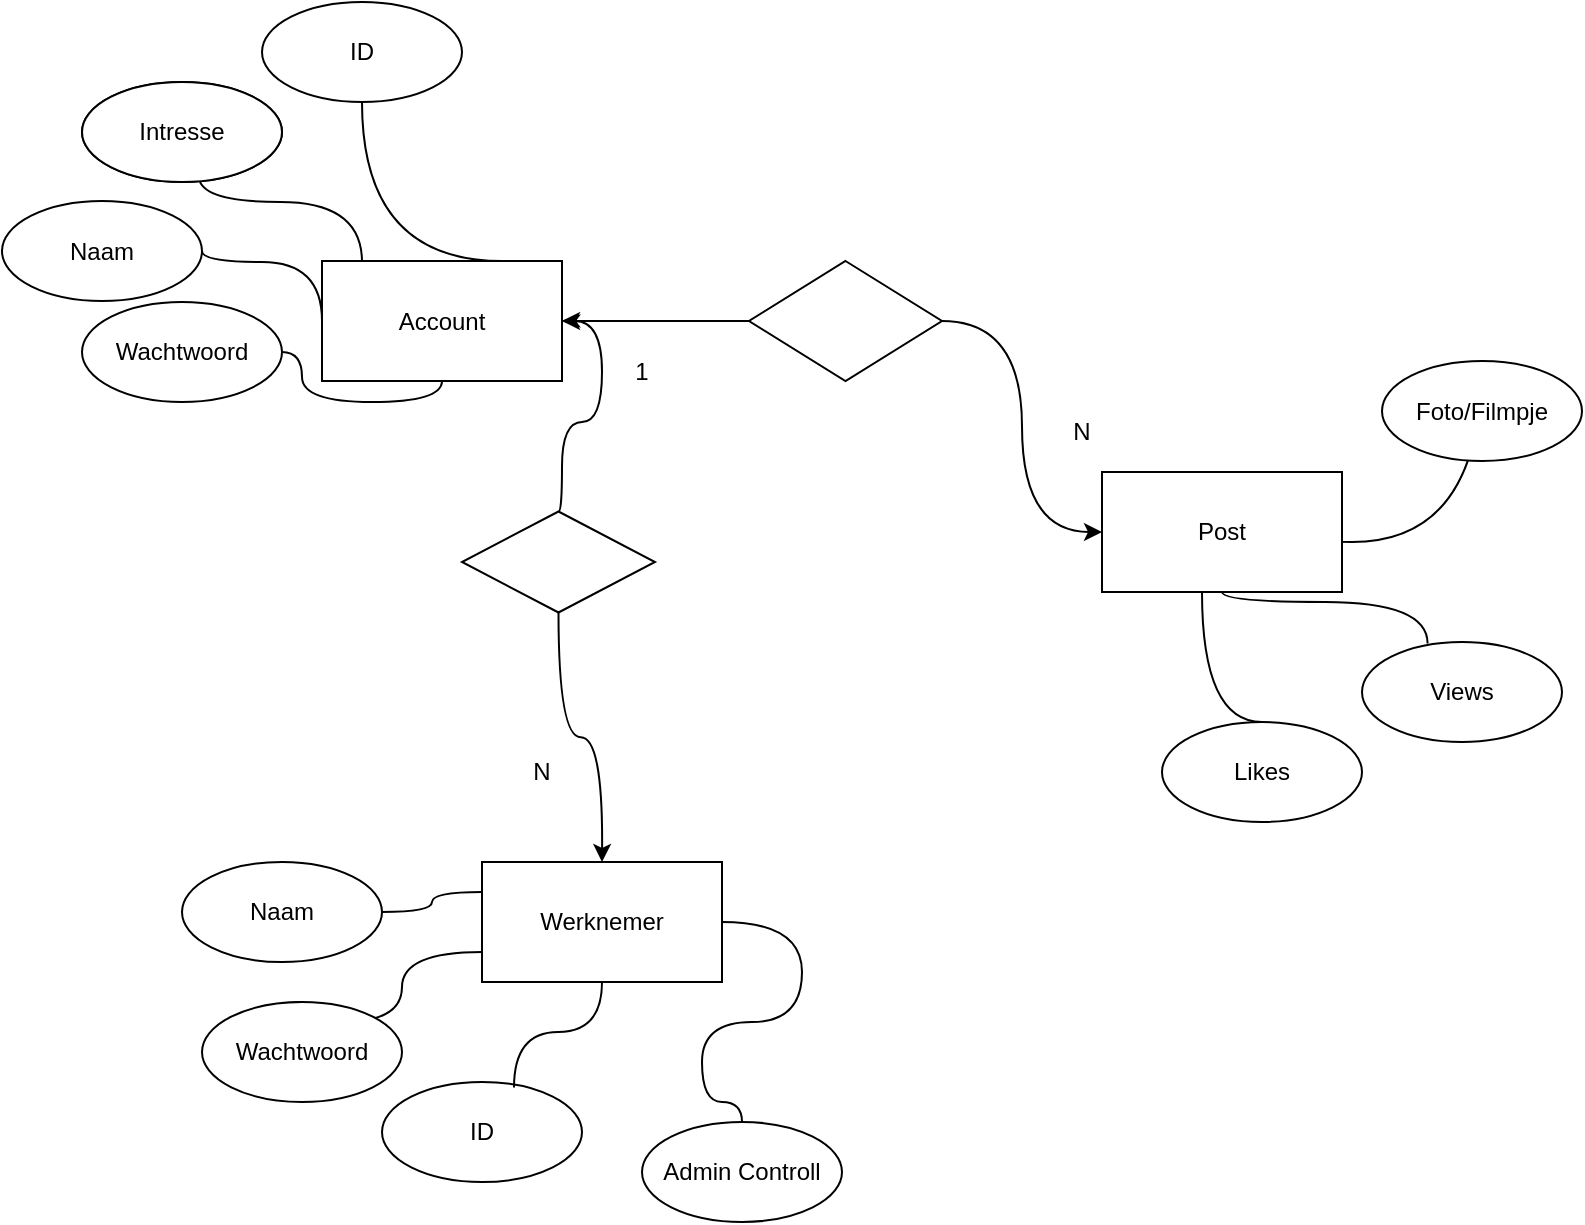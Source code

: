 <mxfile version="26.1.3">
  <diagram name="Pagina-1" id="JLFO6V8GUD1piHR5XmVT">
    <mxGraphModel dx="1050" dy="557" grid="1" gridSize="10" guides="1" tooltips="1" connect="1" arrows="1" fold="1" page="1" pageScale="1" pageWidth="827" pageHeight="1169" math="0" shadow="0">
      <root>
        <mxCell id="0" />
        <mxCell id="1" parent="0" />
        <mxCell id="ke0FNOfGhZfMkv4-o5aK-37" style="edgeStyle=orthogonalEdgeStyle;rounded=0;orthogonalLoop=1;jettySize=auto;html=1;entryX=0.5;entryY=0;entryDx=0;entryDy=0;curved=1;endArrow=none;startFill=0;exitX=0.5;exitY=0;exitDx=0;exitDy=0;" parent="1" source="ke0FNOfGhZfMkv4-o5aK-2" target="ke0FNOfGhZfMkv4-o5aK-36" edge="1">
          <mxGeometry relative="1" as="geometry">
            <Array as="points">
              <mxPoint x="620" y="280" />
              <mxPoint x="750" y="280" />
            </Array>
          </mxGeometry>
        </mxCell>
        <mxCell id="ke0FNOfGhZfMkv4-o5aK-39" style="edgeStyle=orthogonalEdgeStyle;rounded=0;orthogonalLoop=1;jettySize=auto;html=1;curved=1;endArrow=none;startFill=0;entryX=0.328;entryY=0.016;entryDx=0;entryDy=0;entryPerimeter=0;" parent="1" source="ke0FNOfGhZfMkv4-o5aK-2" target="ke0FNOfGhZfMkv4-o5aK-38" edge="1">
          <mxGeometry relative="1" as="geometry">
            <Array as="points">
              <mxPoint x="620" y="310" />
              <mxPoint x="723" y="310" />
            </Array>
          </mxGeometry>
        </mxCell>
        <mxCell id="ke0FNOfGhZfMkv4-o5aK-2" value="Post" style="rounded=0;whiteSpace=wrap;html=1;" parent="1" vertex="1">
          <mxGeometry x="560" y="245" width="120" height="60" as="geometry" />
        </mxCell>
        <mxCell id="ke0FNOfGhZfMkv4-o5aK-3" value="Informatie" style="ellipse;whiteSpace=wrap;html=1;" parent="1" vertex="1">
          <mxGeometry x="50" y="50" width="100" height="50" as="geometry" />
        </mxCell>
        <mxCell id="ke0FNOfGhZfMkv4-o5aK-4" style="edgeStyle=orthogonalEdgeStyle;rounded=0;orthogonalLoop=1;jettySize=auto;html=1;exitX=0.25;exitY=0;exitDx=0;exitDy=0;entryX=0.584;entryY=0.94;entryDx=0;entryDy=0;entryPerimeter=0;endArrow=none;startFill=0;curved=1;" parent="1" target="ke0FNOfGhZfMkv4-o5aK-3" edge="1">
          <mxGeometry relative="1" as="geometry">
            <mxPoint x="190" y="140" as="sourcePoint" />
            <Array as="points">
              <mxPoint x="190" y="110" />
              <mxPoint x="108" y="110" />
            </Array>
          </mxGeometry>
        </mxCell>
        <mxCell id="ke0FNOfGhZfMkv4-o5aK-6" value="Naam" style="ellipse;whiteSpace=wrap;html=1;" parent="1" vertex="1">
          <mxGeometry x="10" y="109.5" width="100" height="50" as="geometry" />
        </mxCell>
        <mxCell id="ke0FNOfGhZfMkv4-o5aK-7" style="edgeStyle=orthogonalEdgeStyle;rounded=0;orthogonalLoop=1;jettySize=auto;html=1;exitX=0;exitY=0.5;exitDx=0;exitDy=0;entryX=1;entryY=0.5;entryDx=0;entryDy=0;endArrow=none;startFill=0;curved=1;" parent="1" source="ke0FNOfGhZfMkv4-o5aK-25" target="ke0FNOfGhZfMkv4-o5aK-6" edge="1">
          <mxGeometry relative="1" as="geometry">
            <mxPoint x="160" y="170" as="sourcePoint" />
            <Array as="points">
              <mxPoint x="170" y="140" />
              <mxPoint x="110" y="140" />
            </Array>
          </mxGeometry>
        </mxCell>
        <mxCell id="ke0FNOfGhZfMkv4-o5aK-13" style="edgeStyle=orthogonalEdgeStyle;rounded=0;orthogonalLoop=1;jettySize=auto;html=1;curved=1;endArrow=classicThin;startFill=0;exitX=0.5;exitY=0;exitDx=0;exitDy=0;entryX=1;entryY=0.5;entryDx=0;entryDy=0;endFill=1;" parent="1" source="ke0FNOfGhZfMkv4-o5aK-12" target="ke0FNOfGhZfMkv4-o5aK-25" edge="1">
          <mxGeometry relative="1" as="geometry">
            <Array as="points">
              <mxPoint x="290" y="265" />
              <mxPoint x="290" y="220" />
              <mxPoint x="310" y="220" />
              <mxPoint x="310" y="170" />
            </Array>
            <mxPoint x="290" y="170" as="targetPoint" />
          </mxGeometry>
        </mxCell>
        <mxCell id="mUF7j-wwGjykr5Vo64Zd-2" style="edgeStyle=orthogonalEdgeStyle;rounded=0;orthogonalLoop=1;jettySize=auto;html=1;curved=1;" parent="1" source="ke0FNOfGhZfMkv4-o5aK-12" edge="1">
          <mxGeometry relative="1" as="geometry">
            <mxPoint x="310" y="440" as="targetPoint" />
          </mxGeometry>
        </mxCell>
        <mxCell id="ke0FNOfGhZfMkv4-o5aK-12" value="" style="rhombus;whiteSpace=wrap;html=1;" parent="1" vertex="1">
          <mxGeometry x="240" y="264.75" width="96.5" height="50.5" as="geometry" />
        </mxCell>
        <mxCell id="ke0FNOfGhZfMkv4-o5aK-23" value="Likes" style="ellipse;whiteSpace=wrap;html=1;" parent="1" vertex="1">
          <mxGeometry x="590" y="370" width="100" height="50" as="geometry" />
        </mxCell>
        <mxCell id="ke0FNOfGhZfMkv4-o5aK-25" value="Account" style="rounded=0;whiteSpace=wrap;html=1;" parent="1" vertex="1">
          <mxGeometry x="170" y="139.5" width="120" height="60" as="geometry" />
        </mxCell>
        <mxCell id="ke0FNOfGhZfMkv4-o5aK-27" value="Wachtwoord" style="ellipse;whiteSpace=wrap;html=1;" parent="1" vertex="1">
          <mxGeometry x="50" y="160" width="100" height="50" as="geometry" />
        </mxCell>
        <mxCell id="ke0FNOfGhZfMkv4-o5aK-31" value="ID" style="ellipse;whiteSpace=wrap;html=1;" parent="1" vertex="1">
          <mxGeometry x="140" y="10" width="100" height="50" as="geometry" />
        </mxCell>
        <mxCell id="ke0FNOfGhZfMkv4-o5aK-36" value="Foto/Filmpje&lt;span style=&quot;color: rgba(0, 0, 0, 0); font-family: monospace; font-size: 0px; text-align: start; text-wrap-mode: nowrap;&quot;&gt;%3CmxGraphModel%3E%3Croot%3E%3CmxCell%20id%3D%220%22%2F%3E%3CmxCell%20id%3D%221%22%20parent%3D%220%22%2F%3E%3CmxCell%20id%3D%222%22%20value%3D%22Likes%22%20style%3D%22ellipse%3BwhiteSpace%3Dwrap%3Bhtml%3D1%3B%22%20vertex%3D%221%22%20parent%3D%221%22%3E%3CmxGeometry%20x%3D%22670%22%20y%3D%22400%22%20width%3D%22100%22%20height%3D%2250%22%20as%3D%22geometry%22%2F%3E%3C%2FmxCell%3E%3C%2Froot%3E%3C%2FmxGraphModel%3E&lt;/span&gt;" style="ellipse;whiteSpace=wrap;html=1;" parent="1" vertex="1">
          <mxGeometry x="700" y="189.5" width="100" height="50" as="geometry" />
        </mxCell>
        <mxCell id="ke0FNOfGhZfMkv4-o5aK-38" value="Views" style="ellipse;whiteSpace=wrap;html=1;" parent="1" vertex="1">
          <mxGeometry x="690" y="330" width="100" height="50" as="geometry" />
        </mxCell>
        <mxCell id="ke0FNOfGhZfMkv4-o5aK-41" value="1&lt;span style=&quot;color: rgba(0, 0, 0, 0); font-family: monospace; font-size: 0px; text-align: start; text-wrap-mode: nowrap;&quot;&gt;%3CmxGraphModel%3E%3Croot%3E%3CmxCell%20id%3D%220%22%2F%3E%3CmxCell%20id%3D%221%22%20parent%3D%220%22%2F%3E%3CmxCell%20id%3D%222%22%20value%3D%22Likes%22%20style%3D%22ellipse%3BwhiteSpace%3Dwrap%3Bhtml%3D1%3B%22%20vertex%3D%221%22%20parent%3D%221%22%3E%3CmxGeometry%20x%3D%22670%22%20y%3D%22400%22%20width%3D%22100%22%20height%3D%2250%22%20as%3D%22geometry%22%2F%3E%3C%2FmxCell%3E%3C%2Froot%3E%3C%2FmxGraphModel%3E&lt;/span&gt;" style="text;html=1;align=center;verticalAlign=middle;whiteSpace=wrap;rounded=0;" parent="1" vertex="1">
          <mxGeometry x="300" y="180" width="60" height="30" as="geometry" />
        </mxCell>
        <mxCell id="ke0FNOfGhZfMkv4-o5aK-48" value="N" style="text;html=1;align=center;verticalAlign=middle;whiteSpace=wrap;rounded=0;" parent="1" vertex="1">
          <mxGeometry x="250" y="380" width="60" height="30" as="geometry" />
        </mxCell>
        <mxCell id="5L42ICuzLXzISbHpHRuK-6" style="edgeStyle=orthogonalEdgeStyle;rounded=0;orthogonalLoop=1;jettySize=auto;html=1;exitX=0.75;exitY=0;exitDx=0;exitDy=0;endArrow=none;startFill=0;curved=1;" parent="1" source="ke0FNOfGhZfMkv4-o5aK-25" target="ke0FNOfGhZfMkv4-o5aK-31" edge="1">
          <mxGeometry relative="1" as="geometry">
            <mxPoint x="282" y="109" as="sourcePoint" />
            <mxPoint x="200" y="66" as="targetPoint" />
            <Array as="points">
              <mxPoint x="190" y="140" />
            </Array>
          </mxGeometry>
        </mxCell>
        <mxCell id="5L42ICuzLXzISbHpHRuK-7" style="edgeStyle=orthogonalEdgeStyle;rounded=0;orthogonalLoop=1;jettySize=auto;html=1;exitX=0.5;exitY=1;exitDx=0;exitDy=0;entryX=1;entryY=0.5;entryDx=0;entryDy=0;endArrow=none;startFill=0;curved=1;" parent="1" source="ke0FNOfGhZfMkv4-o5aK-25" target="ke0FNOfGhZfMkv4-o5aK-27" edge="1">
          <mxGeometry relative="1" as="geometry">
            <mxPoint x="240" y="260" as="sourcePoint" />
            <mxPoint x="170" y="305" as="targetPoint" />
            <Array as="points">
              <mxPoint x="230" y="210" />
              <mxPoint x="160" y="210" />
              <mxPoint x="160" y="185" />
            </Array>
          </mxGeometry>
        </mxCell>
        <mxCell id="5L42ICuzLXzISbHpHRuK-8" style="edgeStyle=orthogonalEdgeStyle;rounded=0;orthogonalLoop=1;jettySize=auto;html=1;curved=1;endArrow=none;startFill=0;entryX=0.5;entryY=0;entryDx=0;entryDy=0;" parent="1" source="ke0FNOfGhZfMkv4-o5aK-2" target="ke0FNOfGhZfMkv4-o5aK-23" edge="1">
          <mxGeometry relative="1" as="geometry">
            <mxPoint x="560" y="235" as="sourcePoint" />
            <mxPoint x="530" y="345" as="targetPoint" />
            <Array as="points">
              <mxPoint x="610" y="370" />
            </Array>
          </mxGeometry>
        </mxCell>
        <mxCell id="mUF7j-wwGjykr5Vo64Zd-9" style="edgeStyle=orthogonalEdgeStyle;rounded=0;orthogonalLoop=1;jettySize=auto;html=1;exitX=0;exitY=0.75;exitDx=0;exitDy=0;entryX=0.5;entryY=0;entryDx=0;entryDy=0;curved=1;endArrow=none;startFill=0;" parent="1" source="mUF7j-wwGjykr5Vo64Zd-3" target="mUF7j-wwGjykr5Vo64Zd-8" edge="1">
          <mxGeometry relative="1" as="geometry">
            <Array as="points">
              <mxPoint x="210" y="485" />
              <mxPoint x="210" y="520" />
              <mxPoint x="150" y="520" />
            </Array>
          </mxGeometry>
        </mxCell>
        <mxCell id="mUF7j-wwGjykr5Vo64Zd-14" style="edgeStyle=orthogonalEdgeStyle;rounded=0;orthogonalLoop=1;jettySize=auto;html=1;exitX=0;exitY=0.25;exitDx=0;exitDy=0;entryX=1;entryY=0.5;entryDx=0;entryDy=0;curved=1;endArrow=none;startFill=0;" parent="1" source="mUF7j-wwGjykr5Vo64Zd-3" target="mUF7j-wwGjykr5Vo64Zd-13" edge="1">
          <mxGeometry relative="1" as="geometry" />
        </mxCell>
        <mxCell id="mUF7j-wwGjykr5Vo64Zd-28" style="edgeStyle=orthogonalEdgeStyle;rounded=0;orthogonalLoop=1;jettySize=auto;html=1;entryX=0.5;entryY=0;entryDx=0;entryDy=0;curved=1;endArrow=none;startFill=0;" parent="1" source="mUF7j-wwGjykr5Vo64Zd-3" target="mUF7j-wwGjykr5Vo64Zd-24" edge="1">
          <mxGeometry relative="1" as="geometry">
            <Array as="points">
              <mxPoint x="410" y="470" />
              <mxPoint x="410" y="520" />
              <mxPoint x="360" y="520" />
              <mxPoint x="360" y="560" />
              <mxPoint x="380" y="560" />
            </Array>
          </mxGeometry>
        </mxCell>
        <mxCell id="mUF7j-wwGjykr5Vo64Zd-3" value="Werknemer" style="rounded=0;whiteSpace=wrap;html=1;" parent="1" vertex="1">
          <mxGeometry x="250" y="440" width="120" height="60" as="geometry" />
        </mxCell>
        <mxCell id="mUF7j-wwGjykr5Vo64Zd-23" style="edgeStyle=orthogonalEdgeStyle;rounded=0;orthogonalLoop=1;jettySize=auto;html=1;entryX=0;entryY=0.5;entryDx=0;entryDy=0;curved=1;" parent="1" source="mUF7j-wwGjykr5Vo64Zd-4" target="ke0FNOfGhZfMkv4-o5aK-2" edge="1">
          <mxGeometry relative="1" as="geometry" />
        </mxCell>
        <mxCell id="zkZ2bH8Skpy3dZnwlrr--1" style="edgeStyle=orthogonalEdgeStyle;rounded=0;orthogonalLoop=1;jettySize=auto;html=1;curved=1;entryX=1;entryY=0.5;entryDx=0;entryDy=0;" edge="1" parent="1" source="mUF7j-wwGjykr5Vo64Zd-4" target="ke0FNOfGhZfMkv4-o5aK-25">
          <mxGeometry relative="1" as="geometry">
            <mxPoint x="300" y="180" as="targetPoint" />
          </mxGeometry>
        </mxCell>
        <mxCell id="mUF7j-wwGjykr5Vo64Zd-4" value="" style="rhombus;whiteSpace=wrap;html=1;" parent="1" vertex="1">
          <mxGeometry x="383.5" y="139.5" width="96.5" height="60" as="geometry" />
        </mxCell>
        <mxCell id="mUF7j-wwGjykr5Vo64Zd-8" value="Wachtwoord" style="ellipse;whiteSpace=wrap;html=1;" parent="1" vertex="1">
          <mxGeometry x="110" y="510" width="100" height="50" as="geometry" />
        </mxCell>
        <mxCell id="mUF7j-wwGjykr5Vo64Zd-11" value="ID" style="ellipse;whiteSpace=wrap;html=1;" parent="1" vertex="1">
          <mxGeometry x="200" y="550" width="100" height="50" as="geometry" />
        </mxCell>
        <mxCell id="mUF7j-wwGjykr5Vo64Zd-12" style="edgeStyle=orthogonalEdgeStyle;rounded=0;orthogonalLoop=1;jettySize=auto;html=1;entryX=0.66;entryY=0.056;entryDx=0;entryDy=0;entryPerimeter=0;curved=1;endArrow=none;startFill=0;" parent="1" source="mUF7j-wwGjykr5Vo64Zd-3" target="mUF7j-wwGjykr5Vo64Zd-11" edge="1">
          <mxGeometry relative="1" as="geometry" />
        </mxCell>
        <mxCell id="mUF7j-wwGjykr5Vo64Zd-13" value="Naam" style="ellipse;whiteSpace=wrap;html=1;" parent="1" vertex="1">
          <mxGeometry x="100" y="440" width="100" height="50" as="geometry" />
        </mxCell>
        <mxCell id="mUF7j-wwGjykr5Vo64Zd-21" value="Intresse" style="ellipse;whiteSpace=wrap;html=1;" parent="1" vertex="1">
          <mxGeometry x="50" y="50" width="100" height="50" as="geometry" />
        </mxCell>
        <mxCell id="mUF7j-wwGjykr5Vo64Zd-24" value="Admin Controll" style="ellipse;whiteSpace=wrap;html=1;" parent="1" vertex="1">
          <mxGeometry x="330" y="570" width="100" height="50" as="geometry" />
        </mxCell>
        <mxCell id="mUF7j-wwGjykr5Vo64Zd-26" value="N" style="text;html=1;align=center;verticalAlign=middle;whiteSpace=wrap;rounded=0;" parent="1" vertex="1">
          <mxGeometry x="520" y="209.5" width="60" height="30" as="geometry" />
        </mxCell>
      </root>
    </mxGraphModel>
  </diagram>
</mxfile>
